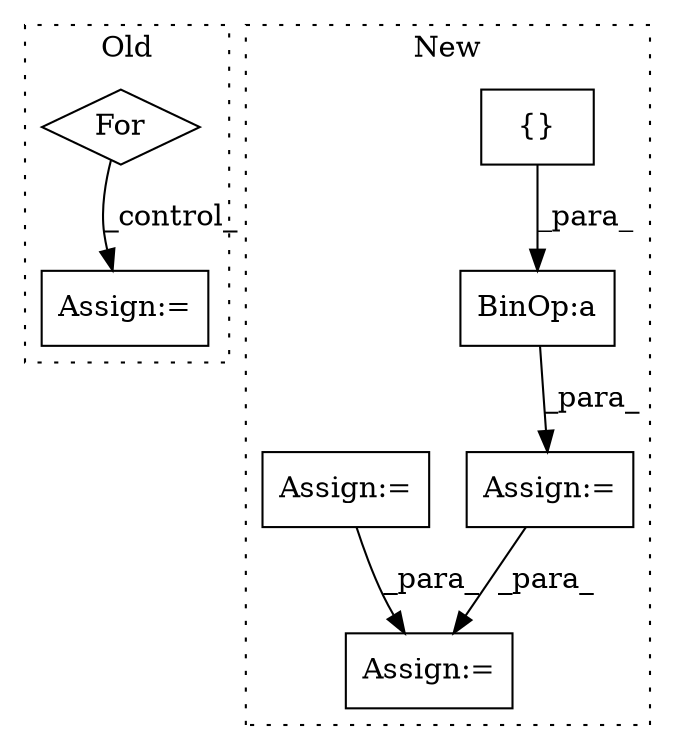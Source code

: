 digraph G {
subgraph cluster0 {
1 [label="For" a="107" s="1954,1970" l="4,22" shape="diamond"];
4 [label="Assign:=" a="68" s="1997" l="4" shape="box"];
label = "Old";
style="dotted";
}
subgraph cluster1 {
2 [label="{}" a="59" s="1898,1900" l="1,0" shape="box"];
3 [label="Assign:=" a="68" s="2099" l="3" shape="box"];
5 [label="Assign:=" a="68" s="1601" l="3" shape="box"];
6 [label="Assign:=" a="68" s="1874" l="3" shape="box"];
7 [label="BinOp:a" a="82" s="1901" l="3" shape="box"];
label = "New";
style="dotted";
}
1 -> 4 [label="_control_"];
2 -> 7 [label="_para_"];
5 -> 3 [label="_para_"];
6 -> 3 [label="_para_"];
7 -> 6 [label="_para_"];
}